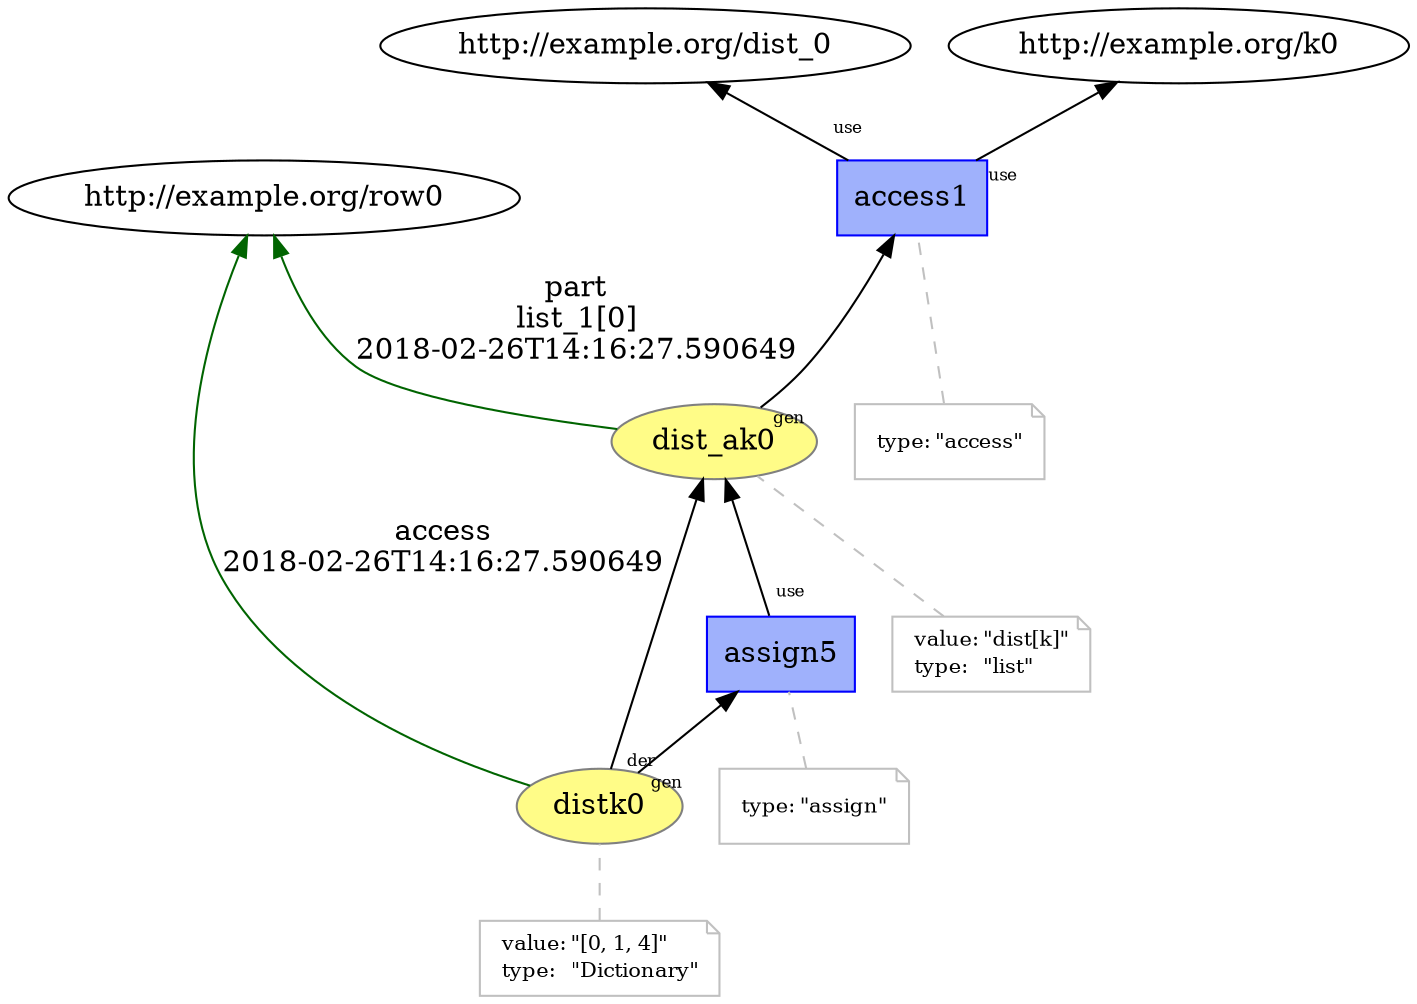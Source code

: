 digraph "PROV" { size="16,12"; rankdir="BT";
"http://example.org/dist_ak0" [fillcolor="#FFFC87",color="#808080",style="filled",label="dist_ak0",URL="http://example.org/dist_ak0"]
"-attrs0" [color="gray",shape="note",fontsize="10",fontcolor="black",label=<<TABLE cellpadding="0" border="0">
	<TR>
	    <TD align="left">value:</TD>
	    <TD align="left">&quot;dist[k]&quot;</TD>
	</TR>
	<TR>
	    <TD align="left">type:</TD>
	    <TD align="left">&quot;list&quot;</TD>
	</TR>
</TABLE>>]
"-attrs0" -> "http://example.org/dist_ak0" [color="gray",style="dashed",arrowhead="none"]
"http://example.org/dist_ak0" -> "http://example.org/row0" [labelfontsize="8",labeldistance="1.5",color="darkgreen",labelangle="60.0",rotation="20",label="part
list_1[0]
2018-02-26T14:16:27.590649"]
"http://example.org/access1" [fillcolor="#9FB1FC",color="#0000FF",shape="polygon",sides="4",style="filled",label="access1",URL="http://example.org/access1"]
"-attrs1" [color="gray",shape="note",fontsize="10",fontcolor="black",label=<<TABLE cellpadding="0" border="0">
	<TR>
	    <TD align="left">type:</TD>
	    <TD align="left">&quot;access&quot;</TD>
	</TR>
</TABLE>>]
"-attrs1" -> "http://example.org/access1" [color="gray",style="dashed",arrowhead="none"]
"http://example.org/access1" -> "http://example.org/dist_0" [labelfontsize="8",labeldistance="1.5",labelangle="60.0",rotation="20",taillabel="use"]
"http://example.org/access1" -> "http://example.org/k0" [labelfontsize="8",labeldistance="1.5",labelangle="60.0",rotation="20",taillabel="use"]
"http://example.org/dist_ak0" -> "http://example.org/access1" [labelfontsize="8",labeldistance="1.5",labelangle="60.0",rotation="20",taillabel="gen"]
"http://example.org/distk0" [fillcolor="#FFFC87",color="#808080",style="filled",label="distk0",URL="http://example.org/distk0"]
"-attrs2" [color="gray",shape="note",fontsize="10",fontcolor="black",label=<<TABLE cellpadding="0" border="0">
	<TR>
	    <TD align="left">value:</TD>
	    <TD align="left">&quot;[0, 1, 4]&quot;</TD>
	</TR>
	<TR>
	    <TD align="left">type:</TD>
	    <TD align="left">&quot;Dictionary&quot;</TD>
	</TR>
</TABLE>>]
"-attrs2" -> "http://example.org/distk0" [color="gray",style="dashed",arrowhead="none"]
"http://example.org/distk0" -> "http://example.org/row0" [labelfontsize="8",labeldistance="1.5",color="darkgreen",labelangle="60.0",rotation="20",label="access
2018-02-26T14:16:27.590649"]
"http://example.org/assign5" [fillcolor="#9FB1FC",color="#0000FF",shape="polygon",sides="4",style="filled",label="assign5",URL="http://example.org/assign5"]
"-attrs3" [color="gray",shape="note",fontsize="10",fontcolor="black",label=<<TABLE cellpadding="0" border="0">
	<TR>
	    <TD align="left">type:</TD>
	    <TD align="left">&quot;assign&quot;</TD>
	</TR>
</TABLE>>]
"-attrs3" -> "http://example.org/assign5" [color="gray",style="dashed",arrowhead="none"]
"http://example.org/assign5" -> "http://example.org/dist_ak0" [labelfontsize="8",labeldistance="1.5",labelangle="60.0",rotation="20",taillabel="use"]
"http://example.org/distk0" -> "http://example.org/dist_ak0" [labelfontsize="8",labeldistance="1.5",labelangle="60.0",rotation="20",taillabel="der"]
"http://example.org/distk0" -> "http://example.org/assign5" [labelfontsize="8",labeldistance="1.5",labelangle="60.0",rotation="20",taillabel="gen"]
}